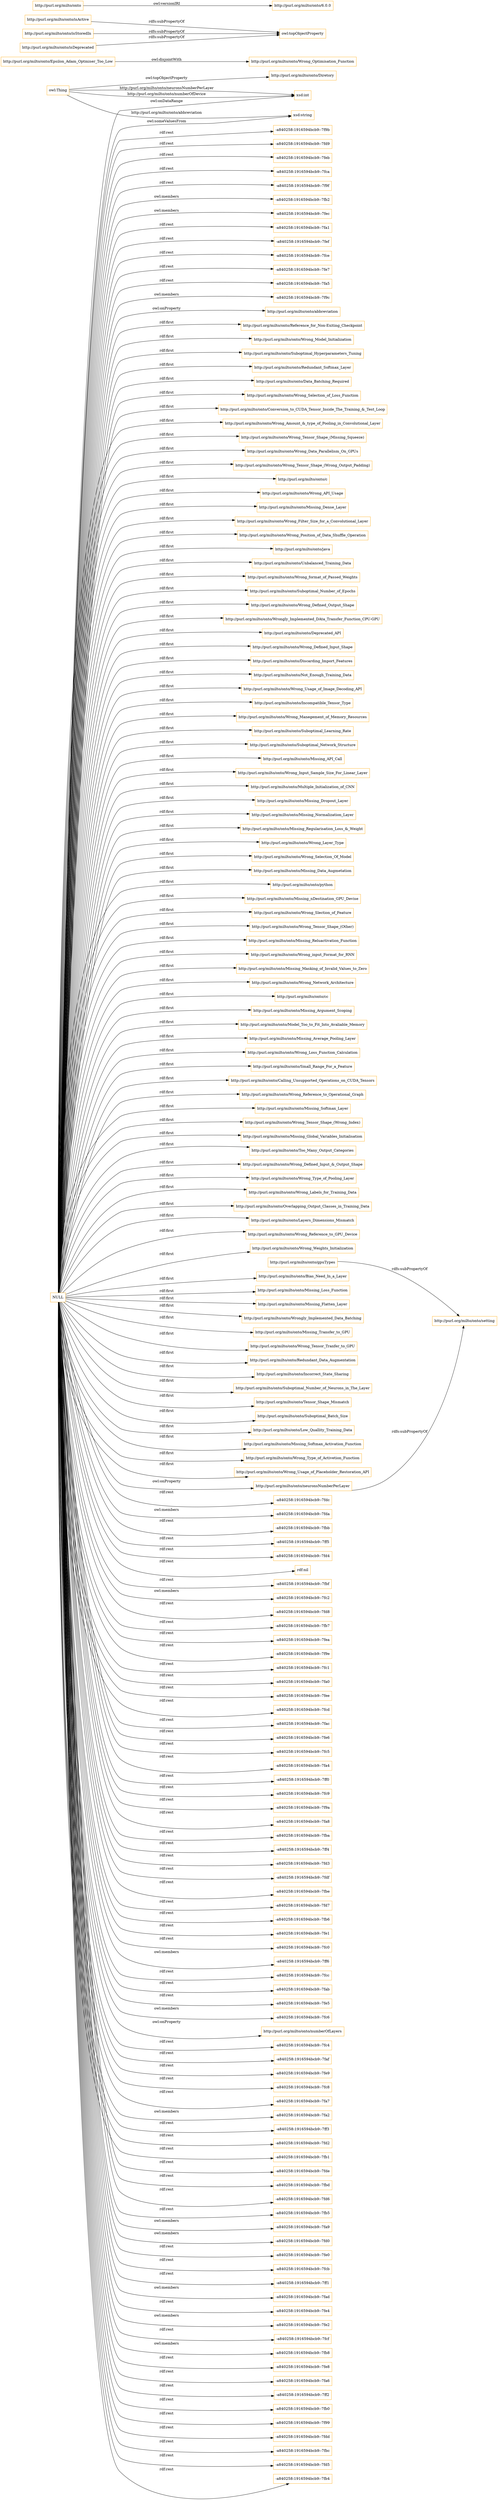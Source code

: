 digraph ar2dtool_diagram { 
rankdir=LR;
size="1501"
node [shape = rectangle, color="orange"]; "http://purl.org/milto/onto/Diretory" "http://purl.org/milto/onto/Reference_for_Non-Exiting_Checkpoint" "http://purl.org/milto/onto/Wrong_Model_Initialization" "http://purl.org/milto/onto/Suboptimal_Hyperparameters_Tuning" "http://purl.org/milto/onto/Redundant_Softmax_Layer" "http://purl.org/milto/onto/Data_Batching_Required" "http://purl.org/milto/onto/Wrong_Selection_of_Loss_Function" "http://purl.org/milto/onto/Conversion_to_CUDA_Tensor_Inside_The_Training_&_Test_Loop" "http://purl.org/milto/onto/Wrong_Amount_&_type_of_Pooling_in_Convolutional_Layer" "http://purl.org/milto/onto/Wrong_Tensor_Shape_(Missing_Squeeze)" "http://purl.org/milto/onto/Wrong_Data_Parallelism_On_GPUs" "http://purl.org/milto/onto/Wrong_Tensor_Shape_(Wrong_Output_Padding)" "http://purl.org/milto/onto/c" "http://purl.org/milto/onto/Wrong_API_Usage" "http://purl.org/milto/onto/Missing_Dense_Layer" "http://purl.org/milto/onto/Wrong_Filter_Size_for_a_Convolutional_Layer" "http://purl.org/milto/onto/Wrong_Position_of_Data_Shuffle_Operation" "http://purl.org/milto/onto/java" "http://purl.org/milto/onto/Unbalanced_Training_Data" "http://purl.org/milto/onto/Wrong_format_of_Passed_Weights" "http://purl.org/milto/onto/Suboptimal_Number_of_Epochs" "http://purl.org/milto/onto/Wrong_Defined_Output_Shape" "http://purl.org/milto/onto/Wrongly_Implemented_DAta_Transfer_Function_CPU-GPU" "http://purl.org/milto/onto/Deprecated_API" "http://purl.org/milto/onto/Wrong_Defined_Input_Shape" "http://purl.org/milto/onto/Discarding_Import_Features" "http://purl.org/milto/onto/Not_Enough_Training_Data" "http://purl.org/milto/onto/Wrong_Usage_of_Image_Decoding_API" "http://purl.org/milto/onto/Incompatible_Tensor_Type" "http://purl.org/milto/onto/Wrong_Manegement_of_Memory_Resources" "http://purl.org/milto/onto/Suboptimal_Learning_Rate" "http://purl.org/milto/onto/Suboptimal_Network_Structure" "http://purl.org/milto/onto/Missing_API_Call" "http://purl.org/milto/onto/Wrong_Input_Sample_Size_For_Linear_Layer" "http://purl.org/milto/onto/Multiple_Initialization_of_CNN" "http://purl.org/milto/onto/Missing_Dropout_Layer" "http://purl.org/milto/onto/Missing_Normalization_Layer" "http://purl.org/milto/onto/Missing_Regularisation_Loss_&_Weight" "http://purl.org/milto/onto/Wrong_Layer_Type" "http://purl.org/milto/onto/Wrong_Selection_Of_Model" "http://purl.org/milto/onto/Missing_Data_Augmetation" "http://purl.org/milto/onto/python" "http://purl.org/milto/onto/Missing_nDestination_GPU_Devise" "http://purl.org/milto/onto/Wrong_Slection_of_Feature" "http://purl.org/milto/onto/Wrong_Tensor_Shape_(Other)" "http://purl.org/milto/onto/Missing_Reluactivation_Function" "http://purl.org/milto/onto/Wrong_input_Format_for_RNN" "http://purl.org/milto/onto/Missing_Masking_of_Invalid_Values_to_Zero" "http://purl.org/milto/onto/Wrong_Network_Architecture" "http://purl.org/milto/onto/cc" "http://purl.org/milto/onto/Missing_Argument_Scoping" "http://purl.org/milto/onto/Model_Too_to_Fit_Into_Avaliable_Memory" "http://purl.org/milto/onto/Missing_Average_Pooling_Layer" "http://purl.org/milto/onto/Wrong_Loss_Function_Calculation" "http://purl.org/milto/onto/Small_Range_For_a_Feature" "http://purl.org/milto/onto/Calling_Unsupported_Operations_on_CUDA_Tensors" "http://purl.org/milto/onto/Wrong_Reference_to_Operational_Graph" "http://purl.org/milto/onto/Missing_Softmax_Layer" "http://purl.org/milto/onto/Epsilon_Adam_Optmiser_Too_Low" "http://purl.org/milto/onto/Wrong_Tensor_Shape_(Wrong_Index)" "http://purl.org/milto/onto/Missing_Global_Variables_Initialisation" "http://purl.org/milto/onto/Too_Many_Output_Categories" "http://purl.org/milto/onto/Wrong_Defined_Input_&_Output_Shape" "http://purl.org/milto/onto/Wrong_Type_of_Pooling_Layer" "http://purl.org/milto/onto/Wrong_Labels_for_Training_Data" "http://purl.org/milto/onto/Overlapping_Output_Classes_in_Training_Data" "http://purl.org/milto/onto/Layers_Dimensions_Mismatch" "http://purl.org/milto/onto/Wrong_Reference_to_GPU_Device" "http://purl.org/milto/onto/Wrong_Weights_Initialization" "http://purl.org/milto/onto/Bias_Need_In_a_Layer" "http://purl.org/milto/onto/Missing_Loss_Function" "http://purl.org/milto/onto/Missing_Flatten_Layer" "http://purl.org/milto/onto/Wrongly_Implemented_Data_Batching" "http://purl.org/milto/onto/Missing_Transfer_to_GPU" "http://purl.org/milto/onto/Wrong_Tensor_Tranfer_to_GPU" "http://purl.org/milto/onto/Redundant_Data_Augmentation" "http://purl.org/milto/onto/Incorrect_State_Sharing" "http://purl.org/milto/onto/Wrong_Optimisation_Function" "http://purl.org/milto/onto/Suboptimal_Number_of_Neurons_in_The_Layer" "http://purl.org/milto/onto/Tensor_Shape_Mismatch" "http://purl.org/milto/onto/Suboptimal_Batch_Size" "http://purl.org/milto/onto/Low_Quallity_Training_Data" "http://purl.org/milto/onto/Missing_Softmax_Activation_Function" "http://purl.org/milto/onto/Wrong_Type_of_Activetion_Function" "http://purl.org/milto/onto/Wrong_Usage_of_Placeholder_Restoration_API" ; /*classes style*/
	"http://purl.org/milto/onto/isActive" -> "owl:topObjectProperty" [ label = "rdfs:subPropertyOf" ];
	"http://purl.org/milto/onto/gpuTypes" -> "http://purl.org/milto/onto/setting" [ label = "rdfs:subPropertyOf" ];
	"http://purl.org/milto/onto/neuronsNumberPerLayer" -> "http://purl.org/milto/onto/setting" [ label = "rdfs:subPropertyOf" ];
	"http://purl.org/milto/onto/isStoredIn" -> "owl:topObjectProperty" [ label = "rdfs:subPropertyOf" ];
	"http://purl.org/milto/onto" -> "http://purl.org/milto/onto/6.0.0" [ label = "owl:versionIRI" ];
	"http://purl.org/milto/onto/Epsilon_Adam_Optmiser_Too_Low" -> "http://purl.org/milto/onto/Wrong_Optimisation_Function" [ label = "owl:disjointWith" ];
	"NULL" -> "http://purl.org/milto/onto/java" [ label = "rdf:first" ];
	"NULL" -> "http://purl.org/milto/onto/Wrong_Filter_Size_for_a_Convolutional_Layer" [ label = "rdf:first" ];
	"NULL" -> "http://purl.org/milto/onto/Wrong_Tensor_Shape_(Missing_Squeeze)" [ label = "rdf:first" ];
	"NULL" -> "-a840258:1916594bcb9:-7fdc" [ label = "rdf:rest" ];
	"NULL" -> "-a840258:1916594bcb9:-7fda" [ label = "owl:members" ];
	"NULL" -> "-a840258:1916594bcb9:-7fbb" [ label = "rdf:rest" ];
	"NULL" -> "-a840258:1916594bcb9:-7ff5" [ label = "rdf:rest" ];
	"NULL" -> "-a840258:1916594bcb9:-7fd4" [ label = "rdf:rest" ];
	"NULL" -> "http://purl.org/milto/onto/Wrong_Reference_to_GPU_Device" [ label = "rdf:first" ];
	"NULL" -> "http://purl.org/milto/onto/Wrong_Amount_&_type_of_Pooling_in_Convolutional_Layer" [ label = "rdf:first" ];
	"NULL" -> "rdf:nil" [ label = "rdf:rest" ];
	"NULL" -> "-a840258:1916594bcb9:-7fbf" [ label = "rdf:rest" ];
	"NULL" -> "-a840258:1916594bcb9:-7fc2" [ label = "owl:members" ];
	"NULL" -> "-a840258:1916594bcb9:-7fd8" [ label = "rdf:rest" ];
	"NULL" -> "http://purl.org/milto/onto/Wrong_Loss_Function_Calculation" [ label = "rdf:first" ];
	"NULL" -> "-a840258:1916594bcb9:-7fb7" [ label = "rdf:rest" ];
	"NULL" -> "http://purl.org/milto/onto/Wrong_Type_of_Pooling_Layer" [ label = "rdf:first" ];
	"NULL" -> "-a840258:1916594bcb9:-7fea" [ label = "rdf:rest" ];
	"NULL" -> "-a840258:1916594bcb9:-7f9e" [ label = "rdf:rest" ];
	"NULL" -> "http://purl.org/milto/onto/Wrong_Weights_Initialization" [ label = "rdf:first" ];
	"NULL" -> "http://purl.org/milto/onto/Data_Batching_Required" [ label = "rdf:first" ];
	"NULL" -> "-a840258:1916594bcb9:-7fc1" [ label = "rdf:rest" ];
	"NULL" -> "http://purl.org/milto/onto/python" [ label = "rdf:first" ];
	"NULL" -> "http://purl.org/milto/onto/Redundant_Data_Augmentation" [ label = "rdf:first" ];
	"NULL" -> "-a840258:1916594bcb9:-7fa0" [ label = "rdf:rest" ];
	"NULL" -> "-a840258:1916594bcb9:-7fee" [ label = "rdf:rest" ];
	"NULL" -> "http://purl.org/milto/onto/Wrong_Manegement_of_Memory_Resources" [ label = "rdf:first" ];
	"NULL" -> "http://purl.org/milto/onto/Missing_Loss_Function" [ label = "rdf:first" ];
	"NULL" -> "http://purl.org/milto/onto/Wrong_Defined_Input_Shape" [ label = "rdf:first" ];
	"NULL" -> "-a840258:1916594bcb9:-7fcd" [ label = "rdf:rest" ];
	"NULL" -> "-a840258:1916594bcb9:-7fac" [ label = "rdf:rest" ];
	"NULL" -> "-a840258:1916594bcb9:-7fe6" [ label = "rdf:rest" ];
	"NULL" -> "-a840258:1916594bcb9:-7fc5" [ label = "rdf:rest" ];
	"NULL" -> "http://purl.org/milto/onto/Missing_nDestination_GPU_Devise" [ label = "rdf:first" ];
	"NULL" -> "http://purl.org/milto/onto/Wrong_Usage_of_Image_Decoding_API" [ label = "rdf:first" ];
	"NULL" -> "-a840258:1916594bcb9:-7fa4" [ label = "rdf:rest" ];
	"NULL" -> "http://purl.org/milto/onto/Missing_Average_Pooling_Layer" [ label = "rdf:first" ];
	"NULL" -> "http://purl.org/milto/onto/Missing_Normalization_Layer" [ label = "rdf:first" ];
	"NULL" -> "http://purl.org/milto/onto/neuronsNumberPerLayer" [ label = "owl:onProperty" ];
	"NULL" -> "http://purl.org/milto/onto/Incompatible_Tensor_Type" [ label = "rdf:first" ];
	"NULL" -> "-a840258:1916594bcb9:-7ff0" [ label = "rdf:rest" ];
	"NULL" -> "-a840258:1916594bcb9:-7fc9" [ label = "rdf:rest" ];
	"NULL" -> "http://purl.org/milto/onto/Overlapping_Output_Classes_in_Training_Data" [ label = "rdf:first" ];
	"NULL" -> "-a840258:1916594bcb9:-7f9a" [ label = "rdf:rest" ];
	"NULL" -> "-a840258:1916594bcb9:-7fa8" [ label = "rdf:rest" ];
	"NULL" -> "http://purl.org/milto/onto/Too_Many_Output_Categories" [ label = "rdf:first" ];
	"NULL" -> "http://purl.org/milto/onto/Incorrect_State_Sharing" [ label = "rdf:first" ];
	"NULL" -> "-a840258:1916594bcb9:-7fba" [ label = "rdf:rest" ];
	"NULL" -> "-a840258:1916594bcb9:-7ff4" [ label = "rdf:rest" ];
	"NULL" -> "http://purl.org/milto/onto/Unbalanced_Training_Data" [ label = "rdf:first" ];
	"NULL" -> "-a840258:1916594bcb9:-7fd3" [ label = "rdf:rest" ];
	"NULL" -> "http://purl.org/milto/onto/Wrong_API_Usage" [ label = "rdf:first" ];
	"NULL" -> "http://purl.org/milto/onto/c" [ label = "rdf:first" ];
	"NULL" -> "http://purl.org/milto/onto/Wrong_Data_Parallelism_On_GPUs" [ label = "rdf:first" ];
	"NULL" -> "-a840258:1916594bcb9:-7fdf" [ label = "rdf:rest" ];
	"NULL" -> "http://purl.org/milto/onto/Multiple_Initialization_of_CNN" [ label = "rdf:first" ];
	"NULL" -> "xsd:string" [ label = "owl:someValuesFrom" ];
	"NULL" -> "-a840258:1916594bcb9:-7fbe" [ label = "rdf:rest" ];
	"NULL" -> "-a840258:1916594bcb9:-7fd7" [ label = "rdf:rest" ];
	"NULL" -> "-a840258:1916594bcb9:-7fb6" [ label = "rdf:rest" ];
	"NULL" -> "http://purl.org/milto/onto/Missing_Masking_of_Invalid_Values_to_Zero" [ label = "rdf:first" ];
	"NULL" -> "http://purl.org/milto/onto/Layers_Dimensions_Mismatch" [ label = "rdf:first" ];
	"NULL" -> "-a840258:1916594bcb9:-7fe1" [ label = "rdf:rest" ];
	"NULL" -> "http://purl.org/milto/onto/Wrong_Defined_Output_Shape" [ label = "rdf:first" ];
	"NULL" -> "-a840258:1916594bcb9:-7fc0" [ label = "rdf:rest" ];
	"NULL" -> "-a840258:1916594bcb9:-7ff6" [ label = "owl:members" ];
	"NULL" -> "http://purl.org/milto/onto/Conversion_to_CUDA_Tensor_Inside_The_Training_&_Test_Loop" [ label = "rdf:first" ];
	"NULL" -> "-a840258:1916594bcb9:-7fcc" [ label = "rdf:rest" ];
	"NULL" -> "http://purl.org/milto/onto/Wrong_Reference_to_Operational_Graph" [ label = "rdf:first" ];
	"NULL" -> "-a840258:1916594bcb9:-7fab" [ label = "rdf:rest" ];
	"NULL" -> "http://purl.org/milto/onto/Wrong_Type_of_Activetion_Function" [ label = "rdf:first" ];
	"NULL" -> "http://purl.org/milto/onto/Wrong_Input_Sample_Size_For_Linear_Layer" [ label = "rdf:first" ];
	"NULL" -> "-a840258:1916594bcb9:-7fe5" [ label = "rdf:rest" ];
	"NULL" -> "-a840258:1916594bcb9:-7fc6" [ label = "owl:members" ];
	"NULL" -> "http://purl.org/milto/onto/numberOfLayers" [ label = "owl:onProperty" ];
	"NULL" -> "-a840258:1916594bcb9:-7fc4" [ label = "rdf:rest" ];
	"NULL" -> "http://purl.org/milto/onto/Wrongly_Implemented_DAta_Transfer_Function_CPU-GPU" [ label = "rdf:first" ];
	"NULL" -> "http://purl.org/milto/onto/Missing_Dropout_Layer" [ label = "rdf:first" ];
	"NULL" -> "http://purl.org/milto/onto/Missing_Dense_Layer" [ label = "rdf:first" ];
	"NULL" -> "http://purl.org/milto/onto/Missing_Global_Variables_Initialisation" [ label = "rdf:first" ];
	"NULL" -> "-a840258:1916594bcb9:-7faf" [ label = "rdf:rest" ];
	"NULL" -> "-a840258:1916594bcb9:-7fe9" [ label = "rdf:rest" ];
	"NULL" -> "http://purl.org/milto/onto/Redundant_Softmax_Layer" [ label = "rdf:first" ];
	"NULL" -> "-a840258:1916594bcb9:-7fc8" [ label = "rdf:rest" ];
	"NULL" -> "http://purl.org/milto/onto/Calling_Unsupported_Operations_on_CUDA_Tensors" [ label = "rdf:first" ];
	"NULL" -> "-a840258:1916594bcb9:-7fa7" [ label = "rdf:rest" ];
	"NULL" -> "http://purl.org/milto/onto/Reference_for_Non-Exiting_Checkpoint" [ label = "rdf:first" ];
	"NULL" -> "http://purl.org/milto/onto/cc" [ label = "rdf:first" ];
	"NULL" -> "-a840258:1916594bcb9:-7fa2" [ label = "owl:members" ];
	"NULL" -> "http://purl.org/milto/onto/Suboptimal_Number_of_Neurons_in_The_Layer" [ label = "rdf:first" ];
	"NULL" -> "-a840258:1916594bcb9:-7ff3" [ label = "rdf:rest" ];
	"NULL" -> "-a840258:1916594bcb9:-7fd2" [ label = "rdf:rest" ];
	"NULL" -> "http://purl.org/milto/onto/Suboptimal_Number_of_Epochs" [ label = "rdf:first" ];
	"NULL" -> "-a840258:1916594bcb9:-7fb1" [ label = "rdf:rest" ];
	"NULL" -> "-a840258:1916594bcb9:-7fde" [ label = "rdf:rest" ];
	"NULL" -> "-a840258:1916594bcb9:-7fbd" [ label = "rdf:rest" ];
	"NULL" -> "http://purl.org/milto/onto/Wrong_Network_Architecture" [ label = "rdf:first" ];
	"NULL" -> "http://purl.org/milto/onto/Missing_Transfer_to_GPU" [ label = "rdf:first" ];
	"NULL" -> "-a840258:1916594bcb9:-7fd6" [ label = "rdf:rest" ];
	"NULL" -> "http://purl.org/milto/onto/Wrong_format_of_Passed_Weights" [ label = "rdf:first" ];
	"NULL" -> "http://purl.org/milto/onto/Wrong_Model_Initialization" [ label = "rdf:first" ];
	"NULL" -> "-a840258:1916594bcb9:-7fb5" [ label = "rdf:rest" ];
	"NULL" -> "http://purl.org/milto/onto/Wrong_input_Format_for_RNN" [ label = "rdf:first" ];
	"NULL" -> "http://purl.org/milto/onto/Wrong_Tensor_Shape_(Other)" [ label = "rdf:first" ];
	"NULL" -> "-a840258:1916594bcb9:-7fa9" [ label = "owl:members" ];
	"NULL" -> "-a840258:1916594bcb9:-7fd0" [ label = "owl:members" ];
	"NULL" -> "http://purl.org/milto/onto/Suboptimal_Learning_Rate" [ label = "rdf:first" ];
	"NULL" -> "-a840258:1916594bcb9:-7fe0" [ label = "rdf:rest" ];
	"NULL" -> "http://purl.org/milto/onto/Deprecated_API" [ label = "rdf:first" ];
	"NULL" -> "-a840258:1916594bcb9:-7fcb" [ label = "rdf:rest" ];
	"NULL" -> "xsd:int" [ label = "owl:onDataRange" ];
	"NULL" -> "-a840258:1916594bcb9:-7fe4" [ label = "rdf:rest" ];
	"NULL" -> "-a840258:1916594bcb9:-7fe2" [ label = "owl:members" ];
	"NULL" -> "http://purl.org/milto/onto/Low_Quallity_Training_Data" [ label = "rdf:first" ];
	"NULL" -> "http://purl.org/milto/onto/Suboptimal_Batch_Size" [ label = "rdf:first" ];
	"NULL" -> "-a840258:1916594bcb9:-7fcf" [ label = "rdf:rest" ];
	"NULL" -> "http://purl.org/milto/onto/Wrong_Usage_of_Placeholder_Restoration_API" [ label = "rdf:first" ];
	"NULL" -> "-a840258:1916594bcb9:-7fb8" [ label = "owl:members" ];
	"NULL" -> "http://purl.org/milto/onto/Wrong_Selection_Of_Model" [ label = "rdf:first" ];
	"NULL" -> "-a840258:1916594bcb9:-7fe8" [ label = "rdf:rest" ];
	"NULL" -> "-a840258:1916594bcb9:-7fa6" [ label = "rdf:rest" ];
	"NULL" -> "-a840258:1916594bcb9:-7ff2" [ label = "rdf:rest" ];
	"NULL" -> "http://purl.org/milto/onto/Small_Range_For_a_Feature" [ label = "rdf:first" ];
	"NULL" -> "http://purl.org/milto/onto/Wrong_Position_of_Data_Shuffle_Operation" [ label = "rdf:first" ];
	"NULL" -> "http://purl.org/milto/onto/Missing_Data_Augmetation" [ label = "rdf:first" ];
	"NULL" -> "-a840258:1916594bcb9:-7fb0" [ label = "rdf:rest" ];
	"NULL" -> "http://purl.org/milto/onto/Missing_Regularisation_Loss_&_Weight" [ label = "rdf:first" ];
	"NULL" -> "-a840258:1916594bcb9:-7f99" [ label = "rdf:rest" ];
	"NULL" -> "http://purl.org/milto/onto/Not_Enough_Training_Data" [ label = "rdf:first" ];
	"NULL" -> "-a840258:1916594bcb9:-7fdd" [ label = "rdf:rest" ];
	"NULL" -> "http://purl.org/milto/onto/Bias_Need_In_a_Layer" [ label = "rdf:first" ];
	"NULL" -> "-a840258:1916594bcb9:-7fbc" [ label = "rdf:rest" ];
	"NULL" -> "http://purl.org/milto/onto/Discarding_Import_Features" [ label = "rdf:first" ];
	"NULL" -> "-a840258:1916594bcb9:-7fd5" [ label = "rdf:rest" ];
	"NULL" -> "-a840258:1916594bcb9:-7fb4" [ label = "rdf:rest" ];
	"NULL" -> "http://purl.org/milto/onto/Wrong_Slection_of_Feature" [ label = "rdf:first" ];
	"NULL" -> "http://purl.org/milto/onto/Wrongly_Implemented_Data_Batching" [ label = "rdf:first" ];
	"NULL" -> "-a840258:1916594bcb9:-7f9b" [ label = "rdf:rest" ];
	"NULL" -> "http://purl.org/milto/onto/Missing_Reluactivation_Function" [ label = "rdf:first" ];
	"NULL" -> "http://purl.org/milto/onto/Tensor_Shape_Mismatch" [ label = "rdf:first" ];
	"NULL" -> "http://purl.org/milto/onto/Missing_Softmax_Activation_Function" [ label = "rdf:first" ];
	"NULL" -> "-a840258:1916594bcb9:-7fd9" [ label = "rdf:rest" ];
	"NULL" -> "http://purl.org/milto/onto/Wrong_Labels_for_Training_Data" [ label = "rdf:first" ];
	"NULL" -> "-a840258:1916594bcb9:-7feb" [ label = "rdf:rest" ];
	"NULL" -> "http://purl.org/milto/onto/Model_Too_to_Fit_Into_Avaliable_Memory" [ label = "rdf:first" ];
	"NULL" -> "-a840258:1916594bcb9:-7fca" [ label = "rdf:rest" ];
	"NULL" -> "-a840258:1916594bcb9:-7f9f" [ label = "rdf:rest" ];
	"NULL" -> "-a840258:1916594bcb9:-7fb2" [ label = "owl:members" ];
	"NULL" -> "-a840258:1916594bcb9:-7fec" [ label = "owl:members" ];
	"NULL" -> "http://purl.org/milto/onto/Missing_Softmax_Layer" [ label = "rdf:first" ];
	"NULL" -> "http://purl.org/milto/onto/Wrong_Layer_Type" [ label = "rdf:first" ];
	"NULL" -> "http://purl.org/milto/onto/Wrong_Tensor_Shape_(Wrong_Index)" [ label = "rdf:first" ];
	"NULL" -> "-a840258:1916594bcb9:-7fa1" [ label = "rdf:rest" ];
	"NULL" -> "-a840258:1916594bcb9:-7fef" [ label = "rdf:rest" ];
	"NULL" -> "http://purl.org/milto/onto/Suboptimal_Network_Structure" [ label = "rdf:first" ];
	"NULL" -> "http://purl.org/milto/onto/Wrong_Selection_of_Loss_Function" [ label = "rdf:first" ];
	"NULL" -> "-a840258:1916594bcb9:-7fce" [ label = "rdf:rest" ];
	"NULL" -> "-a840258:1916594bcb9:-7fe7" [ label = "rdf:rest" ];
	"NULL" -> "http://purl.org/milto/onto/Missing_Argument_Scoping" [ label = "rdf:first" ];
	"NULL" -> "http://purl.org/milto/onto/Missing_API_Call" [ label = "rdf:first" ];
	"NULL" -> "http://purl.org/milto/onto/Wrong_Defined_Input_&_Output_Shape" [ label = "rdf:first" ];
	"NULL" -> "http://purl.org/milto/onto/Suboptimal_Hyperparameters_Tuning" [ label = "rdf:first" ];
	"NULL" -> "-a840258:1916594bcb9:-7fa5" [ label = "rdf:rest" ];
	"NULL" -> "-a840258:1916594bcb9:-7f9c" [ label = "owl:members" ];
	"NULL" -> "http://purl.org/milto/onto/Wrong_Tensor_Shape_(Wrong_Output_Padding)" [ label = "rdf:first" ];
	"NULL" -> "http://purl.org/milto/onto/abbreviation" [ label = "owl:onProperty" ];
	"NULL" -> "-a840258:1916594bcb9:-7ff1" [ label = "rdf:rest" ];
	"NULL" -> "http://purl.org/milto/onto/Wrong_Tensor_Tranfer_to_GPU" [ label = "rdf:first" ];
	"NULL" -> "-a840258:1916594bcb9:-7fad" [ label = "owl:members" ];
	"NULL" -> "http://purl.org/milto/onto/Missing_Flatten_Layer" [ label = "rdf:first" ];
	"http://purl.org/milto/onto/isDeprecated" -> "owl:topObjectProperty" [ label = "rdfs:subPropertyOf" ];
	"owl:Thing" -> "xsd:int" [ label = "http://purl.org/milto/onto/neuronsNumberPerLayer" ];
	"owl:Thing" -> "xsd:int" [ label = "http://purl.org/milto/onto/numberOfDevice" ];
	"owl:Thing" -> "xsd:string" [ label = "http://purl.org/milto/onto/abbreviation" ];
	"owl:Thing" -> "http://purl.org/milto/onto/Diretory" [ label = "owl:topObjectProperty" ];

}
